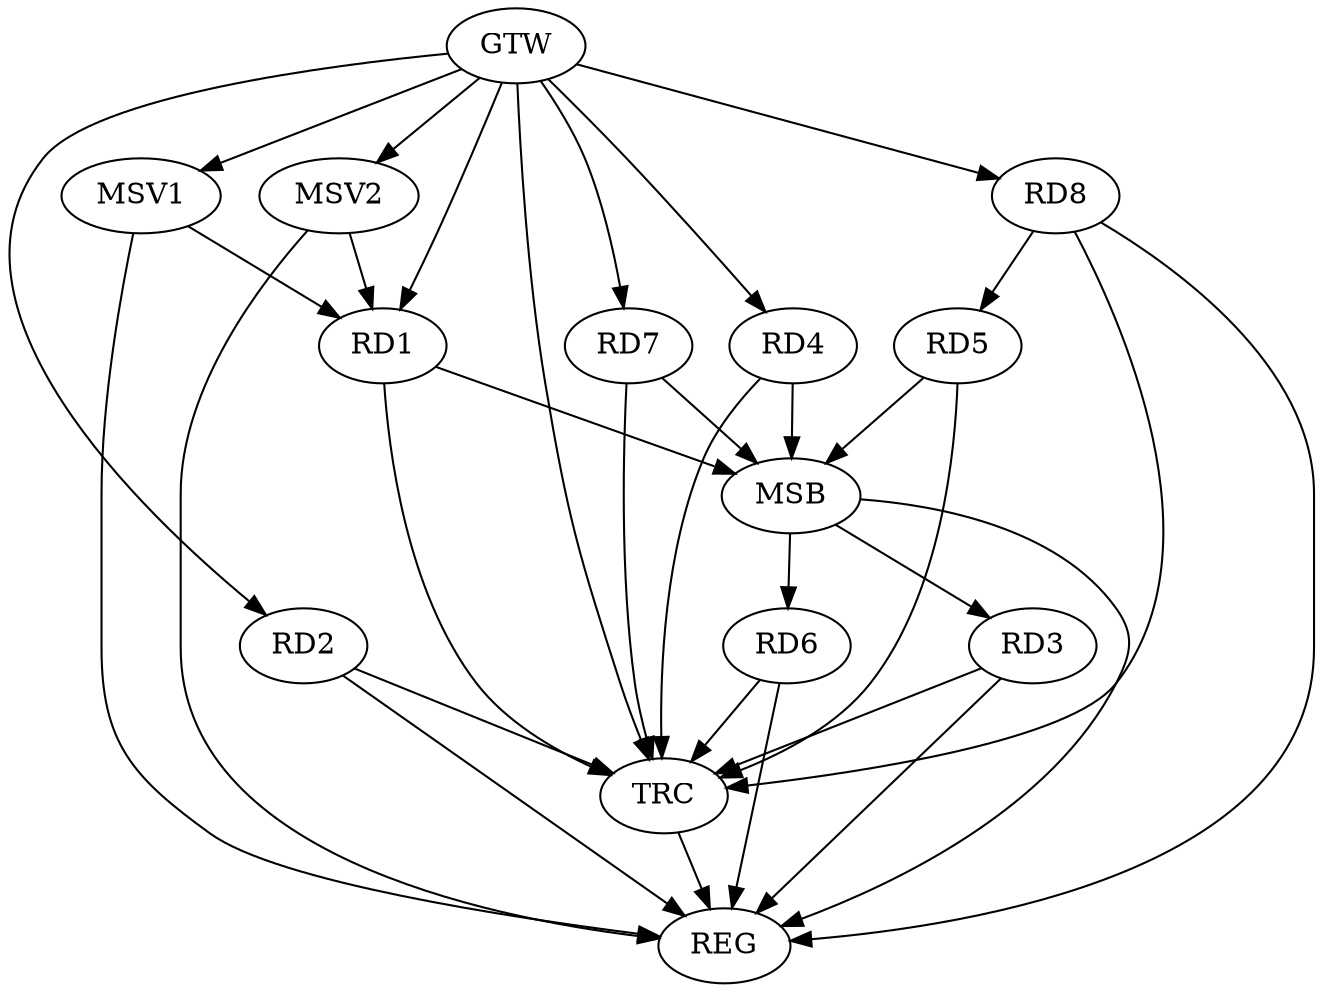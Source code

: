 strict digraph G {
  RD1 [ label="RD1" ];
  RD2 [ label="RD2" ];
  RD3 [ label="RD3" ];
  RD4 [ label="RD4" ];
  RD5 [ label="RD5" ];
  RD6 [ label="RD6" ];
  RD7 [ label="RD7" ];
  RD8 [ label="RD8" ];
  GTW [ label="GTW" ];
  REG [ label="REG" ];
  MSB [ label="MSB" ];
  TRC [ label="TRC" ];
  MSV1 [ label="MSV1" ];
  MSV2 [ label="MSV2" ];
  RD8 -> RD5;
  GTW -> RD1;
  GTW -> RD2;
  GTW -> RD4;
  GTW -> RD7;
  GTW -> RD8;
  RD2 -> REG;
  RD3 -> REG;
  RD6 -> REG;
  RD8 -> REG;
  RD1 -> MSB;
  MSB -> REG;
  RD4 -> MSB;
  RD5 -> MSB;
  MSB -> RD6;
  RD7 -> MSB;
  MSB -> RD3;
  RD1 -> TRC;
  RD2 -> TRC;
  RD3 -> TRC;
  RD4 -> TRC;
  RD5 -> TRC;
  RD6 -> TRC;
  RD7 -> TRC;
  RD8 -> TRC;
  GTW -> TRC;
  TRC -> REG;
  MSV1 -> RD1;
  GTW -> MSV1;
  MSV1 -> REG;
  MSV2 -> RD1;
  GTW -> MSV2;
  MSV2 -> REG;
}
